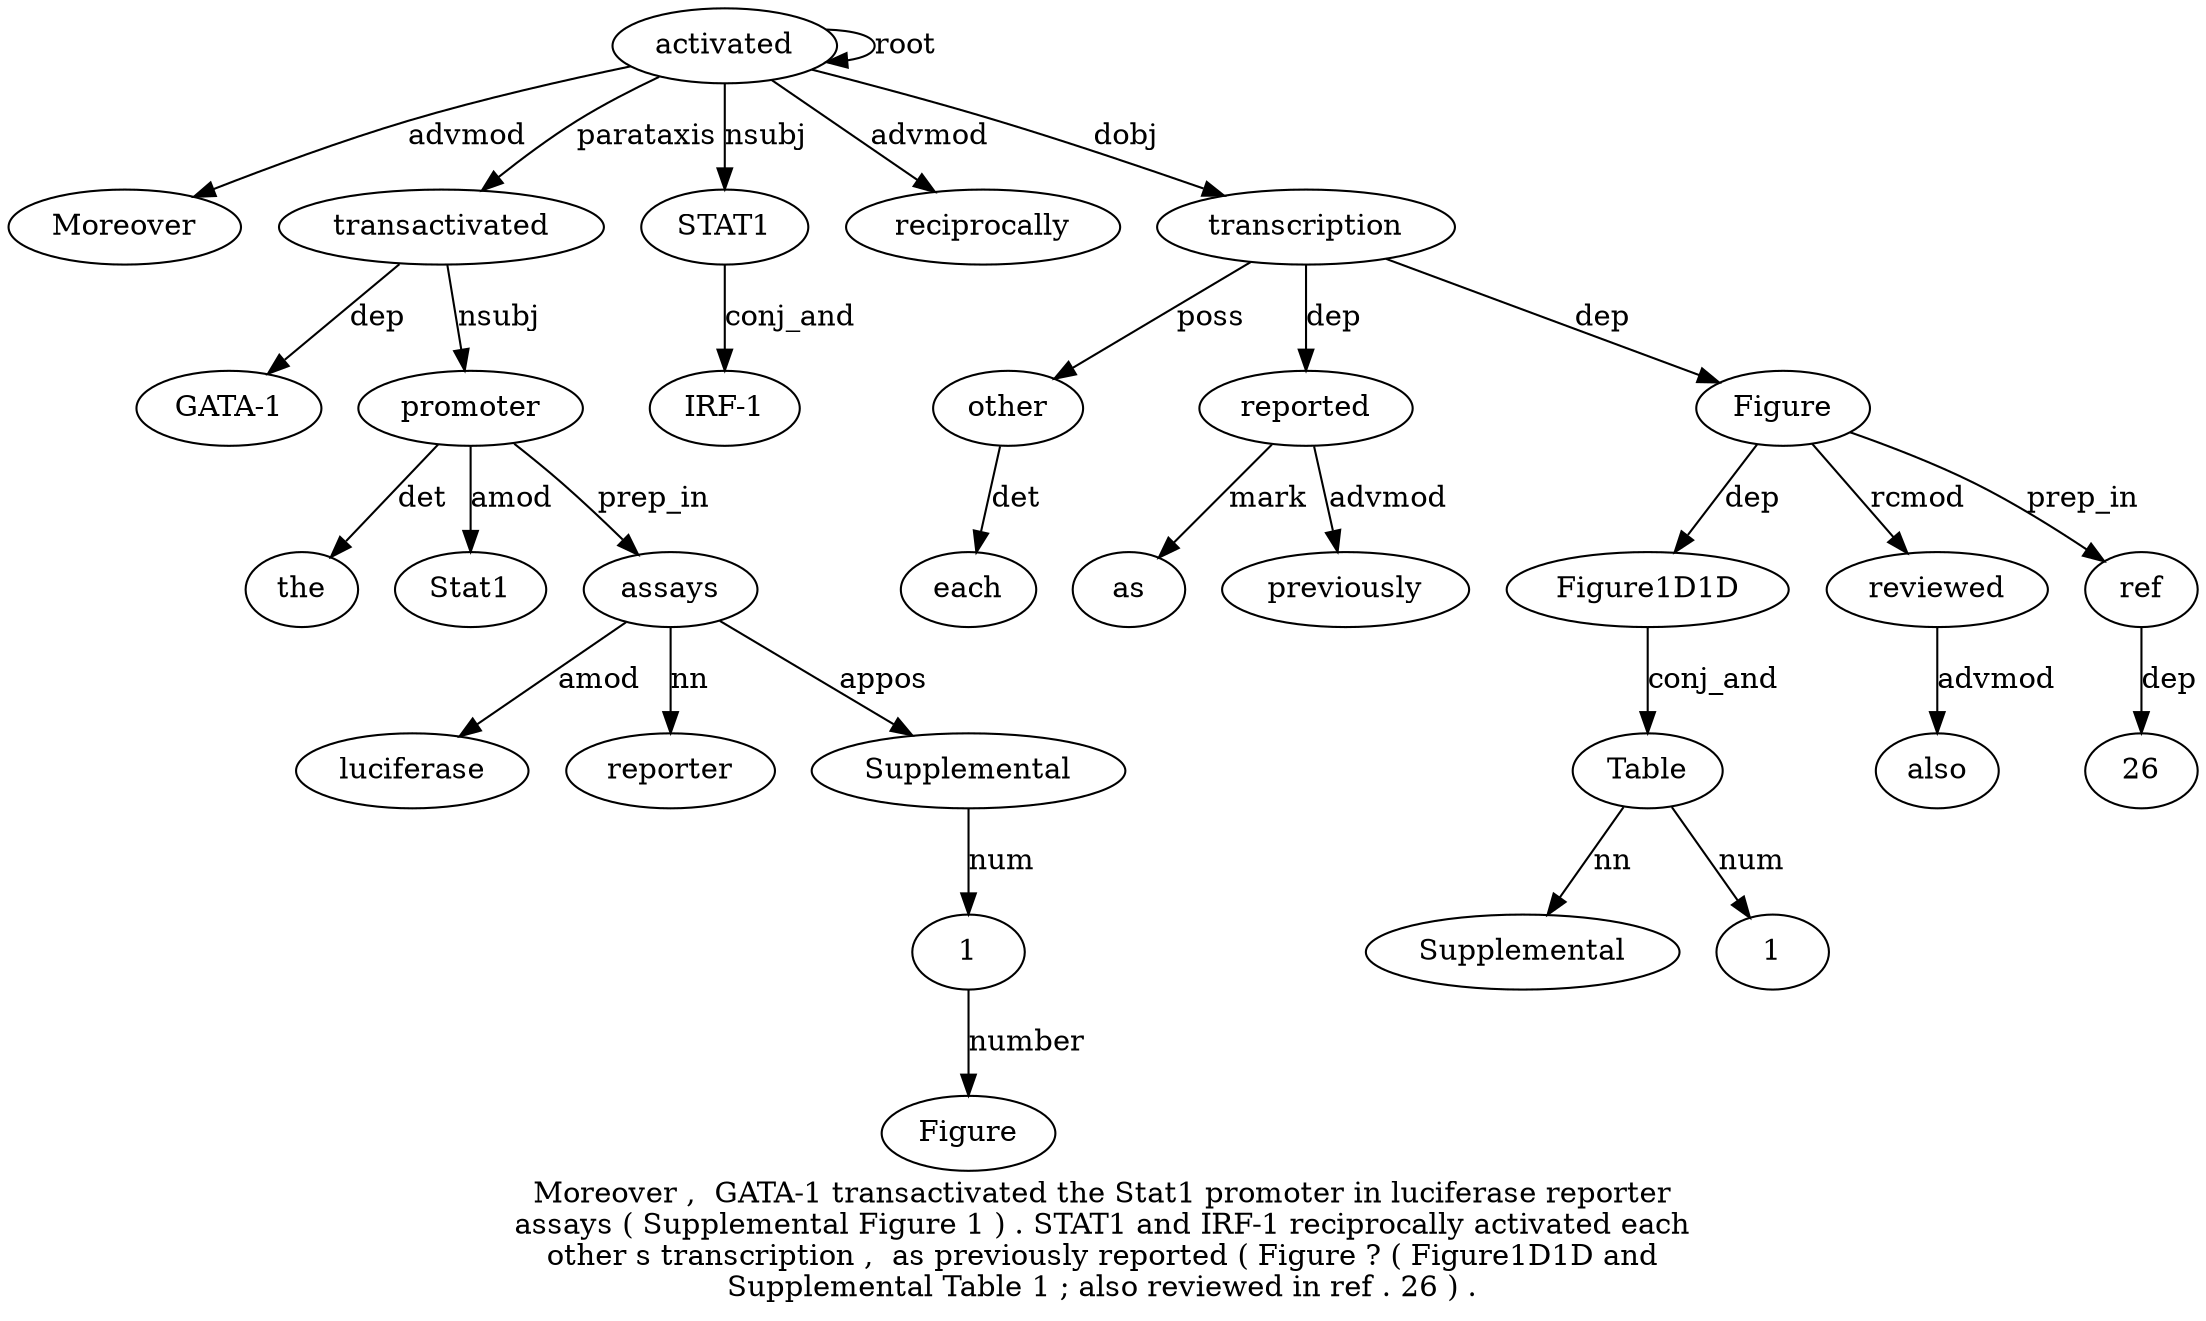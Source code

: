 digraph "Moreover ,  GATA-1 transactivated the Stat1 promoter in luciferase reporter assays ( Supplemental Figure 1 ) . STAT1 and IRF-1 reciprocally activated each other s transcription ,  as previously reported ( Figure ? ( Figure1D1D and Supplemental Table 1 ; also reviewed in ref . 26 ) ." {
label="Moreover ,  GATA-1 transactivated the Stat1 promoter in luciferase reporter
assays ( Supplemental Figure 1 ) . STAT1 and IRF-1 reciprocally activated each
other s transcription ,  as previously reported ( Figure ? ( Figure1D1D and
Supplemental Table 1 ; also reviewed in ref . 26 ) .";
activated22 [style=filled, fillcolor=white, label=activated];
Moreover1 [style=filled, fillcolor=white, label=Moreover];
activated22 -> Moreover1  [label=advmod];
transactivated4 [style=filled, fillcolor=white, label=transactivated];
"GATA-13" [style=filled, fillcolor=white, label="GATA-1"];
transactivated4 -> "GATA-13"  [label=dep];
activated22 -> transactivated4  [label=parataxis];
promoter7 [style=filled, fillcolor=white, label=promoter];
the5 [style=filled, fillcolor=white, label=the];
promoter7 -> the5  [label=det];
Stat16 [style=filled, fillcolor=white, label=Stat1];
promoter7 -> Stat16  [label=amod];
transactivated4 -> promoter7  [label=nsubj];
assays11 [style=filled, fillcolor=white, label=assays];
luciferase9 [style=filled, fillcolor=white, label=luciferase];
assays11 -> luciferase9  [label=amod];
reporter10 [style=filled, fillcolor=white, label=reporter];
assays11 -> reporter10  [label=nn];
promoter7 -> assays11  [label=prep_in];
Supplemental13 [style=filled, fillcolor=white, label=Supplemental];
assays11 -> Supplemental13  [label=appos];
115 [style=filled, fillcolor=white, label=1];
Figure14 [style=filled, fillcolor=white, label=Figure];
115 -> Figure14  [label=number];
Supplemental13 -> 115  [label=num];
STAT118 [style=filled, fillcolor=white, label=STAT1];
activated22 -> STAT118  [label=nsubj];
"IRF-120" [style=filled, fillcolor=white, label="IRF-1"];
STAT118 -> "IRF-120"  [label=conj_and];
reciprocally21 [style=filled, fillcolor=white, label=reciprocally];
activated22 -> reciprocally21  [label=advmod];
activated22 -> activated22  [label=root];
other24 [style=filled, fillcolor=white, label=other];
each23 [style=filled, fillcolor=white, label=each];
other24 -> each23  [label=det];
transcription26 [style=filled, fillcolor=white, label=transcription];
transcription26 -> other24  [label=poss];
activated22 -> transcription26  [label=dobj];
reported30 [style=filled, fillcolor=white, label=reported];
as28 [style=filled, fillcolor=white, label=as];
reported30 -> as28  [label=mark];
previously29 [style=filled, fillcolor=white, label=previously];
reported30 -> previously29  [label=advmod];
transcription26 -> reported30  [label=dep];
Figure32 [style=filled, fillcolor=white, label=Figure];
transcription26 -> Figure32  [label=dep];
Figure1D1D35 [style=filled, fillcolor=white, label=Figure1D1D];
Figure32 -> Figure1D1D35  [label=dep];
Table38 [style=filled, fillcolor=white, label=Table];
Supplemental37 [style=filled, fillcolor=white, label=Supplemental];
Table38 -> Supplemental37  [label=nn];
Figure1D1D35 -> Table38  [label=conj_and];
139 [style=filled, fillcolor=white, label=1];
Table38 -> 139  [label=num];
reviewed42 [style=filled, fillcolor=white, label=reviewed];
also41 [style=filled, fillcolor=white, label=also];
reviewed42 -> also41  [label=advmod];
Figure32 -> reviewed42  [label=rcmod];
ref44 [style=filled, fillcolor=white, label=ref];
Figure32 -> ref44  [label=prep_in];
264 [style=filled, fillcolor=white, label=26];
ref44 -> 264  [label=dep];
}
